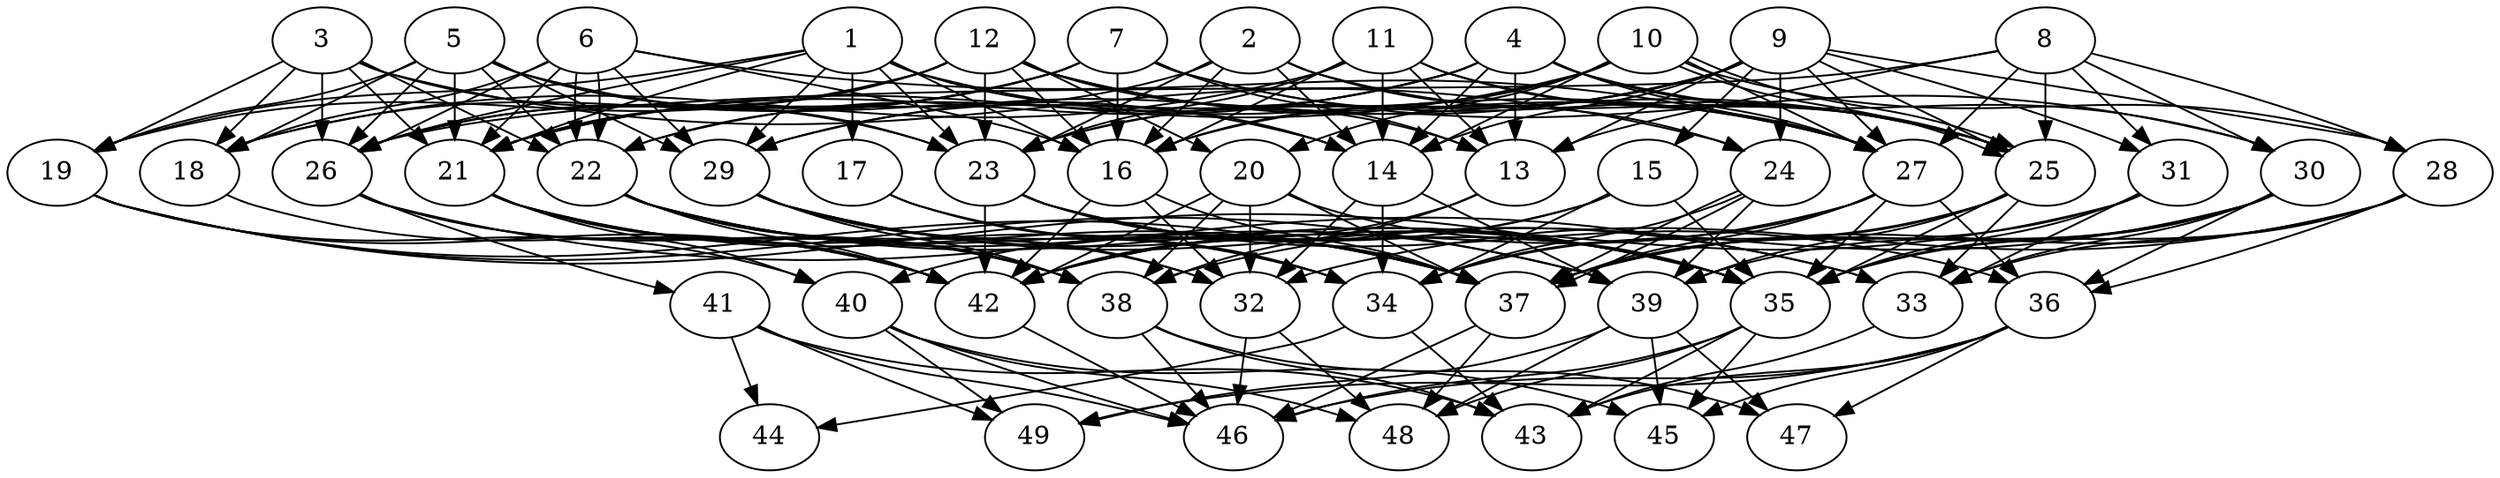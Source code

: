// DAG (tier=3-complex, mode=compute, n=49, ccr=0.494, fat=0.706, density=0.708, regular=0.228, jump=0.302, mindata=1048576, maxdata=16777216)
// DAG automatically generated by daggen at Sun Aug 24 16:33:34 2025
// /home/ermia/Project/Environments/daggen/bin/daggen --dot --ccr 0.494 --fat 0.706 --regular 0.228 --density 0.708 --jump 0.302 --mindata 1048576 --maxdata 16777216 -n 49 
digraph G {
  1 [size="128704041133955856", alpha="0.11", expect_size="64352020566977928"]
  1 -> 14 [size ="2117524103626752"]
  1 -> 16 [size ="2117524103626752"]
  1 -> 17 [size ="2117524103626752"]
  1 -> 19 [size ="2117524103626752"]
  1 -> 21 [size ="2117524103626752"]
  1 -> 23 [size ="2117524103626752"]
  1 -> 26 [size ="2117524103626752"]
  1 -> 27 [size ="2117524103626752"]
  1 -> 29 [size ="2117524103626752"]
  2 [size="1238105934508005376", alpha="0.15", expect_size="619052967254002688"]
  2 -> 14 [size ="681895314587648"]
  2 -> 16 [size ="681895314587648"]
  2 -> 22 [size ="681895314587648"]
  2 -> 23 [size ="681895314587648"]
  2 -> 24 [size ="681895314587648"]
  2 -> 25 [size ="681895314587648"]
  3 [size="1565809896320925696", alpha="0.01", expect_size="782904948160462848"]
  3 -> 18 [size ="10787380789248"]
  3 -> 19 [size ="10787380789248"]
  3 -> 21 [size ="10787380789248"]
  3 -> 22 [size ="10787380789248"]
  3 -> 23 [size ="10787380789248"]
  3 -> 24 [size ="10787380789248"]
  3 -> 26 [size ="10787380789248"]
  4 [size="197085828449727232", alpha="0.07", expect_size="98542914224863616"]
  4 -> 13 [size ="93523927891968"]
  4 -> 14 [size ="93523927891968"]
  4 -> 21 [size ="93523927891968"]
  4 -> 22 [size ="93523927891968"]
  4 -> 25 [size ="93523927891968"]
  4 -> 27 [size ="93523927891968"]
  4 -> 29 [size ="93523927891968"]
  4 -> 30 [size ="93523927891968"]
  5 [size="37818568860395672", alpha="0.15", expect_size="18909284430197836"]
  5 -> 14 [size ="1524523480383488"]
  5 -> 18 [size ="1524523480383488"]
  5 -> 19 [size ="1524523480383488"]
  5 -> 21 [size ="1524523480383488"]
  5 -> 22 [size ="1524523480383488"]
  5 -> 23 [size ="1524523480383488"]
  5 -> 26 [size ="1524523480383488"]
  5 -> 29 [size ="1524523480383488"]
  6 [size="628858442012045824", alpha="0.01", expect_size="314429221006022912"]
  6 -> 16 [size ="278507187863552"]
  6 -> 18 [size ="278507187863552"]
  6 -> 21 [size ="278507187863552"]
  6 -> 22 [size ="278507187863552"]
  6 -> 22 [size ="278507187863552"]
  6 -> 26 [size ="278507187863552"]
  6 -> 27 [size ="278507187863552"]
  6 -> 29 [size ="278507187863552"]
  7 [size="37117655411107104", alpha="0.09", expect_size="18558827705553552"]
  7 -> 13 [size ="35979083644928"]
  7 -> 16 [size ="35979083644928"]
  7 -> 18 [size ="35979083644928"]
  7 -> 21 [size ="35979083644928"]
  7 -> 25 [size ="35979083644928"]
  7 -> 26 [size ="35979083644928"]
  7 -> 30 [size ="35979083644928"]
  8 [size="4461016838007343284224", alpha="0.19", expect_size="2230508419003671642112"]
  8 -> 13 [size ="2167933195255808"]
  8 -> 25 [size ="2167933195255808"]
  8 -> 26 [size ="2167933195255808"]
  8 -> 27 [size ="2167933195255808"]
  8 -> 28 [size ="2167933195255808"]
  8 -> 30 [size ="2167933195255808"]
  8 -> 31 [size ="2167933195255808"]
  9 [size="103523659129779904", alpha="0.10", expect_size="51761829564889952"]
  9 -> 13 [size ="2155006417436672"]
  9 -> 14 [size ="2155006417436672"]
  9 -> 15 [size ="2155006417436672"]
  9 -> 16 [size ="2155006417436672"]
  9 -> 23 [size ="2155006417436672"]
  9 -> 24 [size ="2155006417436672"]
  9 -> 25 [size ="2155006417436672"]
  9 -> 27 [size ="2155006417436672"]
  9 -> 28 [size ="2155006417436672"]
  9 -> 29 [size ="2155006417436672"]
  9 -> 31 [size ="2155006417436672"]
  10 [size="8194643819847123", alpha="0.06", expect_size="4097321909923561"]
  10 -> 14 [size ="227963517796352"]
  10 -> 16 [size ="227963517796352"]
  10 -> 20 [size ="227963517796352"]
  10 -> 21 [size ="227963517796352"]
  10 -> 23 [size ="227963517796352"]
  10 -> 25 [size ="227963517796352"]
  10 -> 25 [size ="227963517796352"]
  10 -> 27 [size ="227963517796352"]
  10 -> 28 [size ="227963517796352"]
  11 [size="212229241887376096", alpha="0.09", expect_size="106114620943688048"]
  11 -> 13 [size ="283556727226368"]
  11 -> 14 [size ="283556727226368"]
  11 -> 16 [size ="283556727226368"]
  11 -> 18 [size ="283556727226368"]
  11 -> 23 [size ="283556727226368"]
  11 -> 25 [size ="283556727226368"]
  11 -> 27 [size ="283556727226368"]
  12 [size="3280891710471608991744", alpha="0.14", expect_size="1640445855235804495872"]
  12 -> 13 [size ="1766381812973568"]
  12 -> 16 [size ="1766381812973568"]
  12 -> 19 [size ="1766381812973568"]
  12 -> 20 [size ="1766381812973568"]
  12 -> 21 [size ="1766381812973568"]
  12 -> 23 [size ="1766381812973568"]
  12 -> 25 [size ="1766381812973568"]
  12 -> 26 [size ="1766381812973568"]
  12 -> 27 [size ="1766381812973568"]
  13 [size="263545648959414656", alpha="0.10", expect_size="131772824479707328"]
  13 -> 38 [size ="116584739766272"]
  13 -> 42 [size ="116584739766272"]
  14 [size="842122407879798423552", alpha="0.12", expect_size="421061203939899211776"]
  14 -> 32 [size ="713411549724672"]
  14 -> 34 [size ="713411549724672"]
  14 -> 39 [size ="713411549724672"]
  15 [size="7096421371940198", alpha="0.06", expect_size="3548210685970099"]
  15 -> 34 [size ="329570154708992"]
  15 -> 35 [size ="329570154708992"]
  15 -> 40 [size ="329570154708992"]
  15 -> 42 [size ="329570154708992"]
  16 [size="14366682021055842", alpha="0.05", expect_size="7183341010527921"]
  16 -> 32 [size ="232357470666752"]
  16 -> 37 [size ="232357470666752"]
  16 -> 42 [size ="232357470666752"]
  17 [size="1594985734790447104000", alpha="0.19", expect_size="797492867395223552000"]
  17 -> 34 [size ="1092096937164800"]
  17 -> 37 [size ="1092096937164800"]
  18 [size="678865609038070656", alpha="0.12", expect_size="339432804519035328"]
  18 -> 42 [size ="239744034275328"]
  19 [size="34691907514793984000", alpha="0.00", expect_size="17345953757396992000"]
  19 -> 35 [size ="85095926988800"]
  19 -> 37 [size ="85095926988800"]
  19 -> 39 [size ="85095926988800"]
  19 -> 40 [size ="85095926988800"]
  19 -> 42 [size ="85095926988800"]
  20 [size="30784593423779688", alpha="0.13", expect_size="15392296711889844"]
  20 -> 32 [size ="546848959889408"]
  20 -> 35 [size ="546848959889408"]
  20 -> 37 [size ="546848959889408"]
  20 -> 38 [size ="546848959889408"]
  20 -> 42 [size ="546848959889408"]
  21 [size="766696238748132864", alpha="0.04", expect_size="383348119374066432"]
  21 -> 34 [size ="995736367923200"]
  21 -> 37 [size ="995736367923200"]
  21 -> 38 [size ="995736367923200"]
  21 -> 40 [size ="995736367923200"]
  21 -> 42 [size ="995736367923200"]
  22 [size="273282380789893248", alpha="0.11", expect_size="136641190394946624"]
  22 -> 32 [size ="137322486038528"]
  22 -> 35 [size ="137322486038528"]
  22 -> 37 [size ="137322486038528"]
  22 -> 38 [size ="137322486038528"]
  22 -> 39 [size ="137322486038528"]
  22 -> 42 [size ="137322486038528"]
  23 [size="4932561745979200512", alpha="0.04", expect_size="2466280872989600256"]
  23 -> 35 [size ="1876631006216192"]
  23 -> 36 [size ="1876631006216192"]
  23 -> 37 [size ="1876631006216192"]
  23 -> 42 [size ="1876631006216192"]
  24 [size="22685786115099692", alpha="0.10", expect_size="11342893057549846"]
  24 -> 34 [size ="1491904671776768"]
  24 -> 37 [size ="1491904671776768"]
  24 -> 37 [size ="1491904671776768"]
  24 -> 39 [size ="1491904671776768"]
  25 [size="34836585139557852", alpha="0.04", expect_size="17418292569778926"]
  25 -> 33 [size ="1891717414387712"]
  25 -> 34 [size ="1891717414387712"]
  25 -> 35 [size ="1891717414387712"]
  25 -> 37 [size ="1891717414387712"]
  25 -> 39 [size ="1891717414387712"]
  26 [size="53293212499968000000", alpha="0.06", expect_size="26646606249984000000"]
  26 -> 33 [size ="113293393920000"]
  26 -> 38 [size ="113293393920000"]
  26 -> 41 [size ="113293393920000"]
  26 -> 42 [size ="113293393920000"]
  27 [size="451962375649745856", alpha="0.14", expect_size="225981187824872928"]
  27 -> 34 [size ="184674064269312"]
  27 -> 35 [size ="184674064269312"]
  27 -> 36 [size ="184674064269312"]
  27 -> 37 [size ="184674064269312"]
  27 -> 42 [size ="184674064269312"]
  28 [size="566358611064239104", alpha="0.07", expect_size="283179305532119552"]
  28 -> 32 [size ="1175366194429952"]
  28 -> 33 [size ="1175366194429952"]
  28 -> 35 [size ="1175366194429952"]
  28 -> 36 [size ="1175366194429952"]
  28 -> 37 [size ="1175366194429952"]
  29 [size="4373441524863127", alpha="0.08", expect_size="2186720762431563"]
  29 -> 32 [size ="131148470550528"]
  29 -> 33 [size ="131148470550528"]
  29 -> 34 [size ="131148470550528"]
  29 -> 35 [size ="131148470550528"]
  29 -> 38 [size ="131148470550528"]
  30 [size="24517595595089641472", alpha="0.01", expect_size="12258797797544820736"]
  30 -> 33 [size ="67516290301952"]
  30 -> 35 [size ="67516290301952"]
  30 -> 36 [size ="67516290301952"]
  30 -> 37 [size ="67516290301952"]
  30 -> 38 [size ="67516290301952"]
  30 -> 39 [size ="67516290301952"]
  31 [size="193536007064736608", alpha="0.19", expect_size="96768003532368304"]
  31 -> 33 [size ="86006753656832"]
  31 -> 35 [size ="86006753656832"]
  31 -> 37 [size ="86006753656832"]
  31 -> 42 [size ="86006753656832"]
  32 [size="4006461944209178624", alpha="0.17", expect_size="2003230972104589312"]
  32 -> 46 [size ="1903324563505152"]
  32 -> 48 [size ="1903324563505152"]
  33 [size="4196307576931796992", alpha="0.00", expect_size="2098153788465898496"]
  33 -> 43 [size ="1591974725419008"]
  34 [size="34126308806595680", alpha="0.15", expect_size="17063154403297840"]
  34 -> 43 [size ="644162625994752"]
  34 -> 44 [size ="644162625994752"]
  35 [size="2077853796496823296", alpha="0.07", expect_size="1038926898248411648"]
  35 -> 43 [size ="1001594166444032"]
  35 -> 45 [size ="1001594166444032"]
  35 -> 46 [size ="1001594166444032"]
  35 -> 48 [size ="1001594166444032"]
  36 [size="2719487911145554944", alpha="0.18", expect_size="1359743955572777472"]
  36 -> 43 [size ="1127603700236288"]
  36 -> 45 [size ="1127603700236288"]
  36 -> 46 [size ="1127603700236288"]
  36 -> 47 [size ="1127603700236288"]
  36 -> 49 [size ="1127603700236288"]
  37 [size="151946904290968736", alpha="0.07", expect_size="75973452145484368"]
  37 -> 46 [size ="169567456329728"]
  37 -> 48 [size ="169567456329728"]
  38 [size="785892997418421583872", alpha="0.13", expect_size="392946498709210791936"]
  38 -> 43 [size ="681290395287552"]
  38 -> 46 [size ="681290395287552"]
  38 -> 47 [size ="681290395287552"]
  39 [size="87075731468655344", alpha="0.18", expect_size="43537865734327672"]
  39 -> 45 [size ="2158234488012800"]
  39 -> 47 [size ="2158234488012800"]
  39 -> 48 [size ="2158234488012800"]
  39 -> 49 [size ="2158234488012800"]
  40 [size="69117527938978640", alpha="0.01", expect_size="34558763969489320"]
  40 -> 45 [size ="164699924594688"]
  40 -> 46 [size ="164699924594688"]
  40 -> 48 [size ="164699924594688"]
  40 -> 49 [size ="164699924594688"]
  41 [size="86141710533925072", alpha="0.08", expect_size="43070855266962536"]
  41 -> 43 [size ="1753744878338048"]
  41 -> 44 [size ="1753744878338048"]
  41 -> 46 [size ="1753744878338048"]
  41 -> 49 [size ="1753744878338048"]
  42 [size="963451621742539776", alpha="0.04", expect_size="481725810871269888"]
  42 -> 46 [size ="722257815011328"]
  43 [size="574956074241330", alpha="0.14", expect_size="287478037120665"]
  44 [size="252328618049472036864", alpha="0.11", expect_size="126164309024736018432"]
  45 [size="1326030448474561024", alpha="0.19", expect_size="663015224237280512"]
  46 [size="23931250213958924", alpha="0.00", expect_size="11965625106979462"]
  47 [size="3018910300445402464256", alpha="0.01", expect_size="1509455150222701232128"]
  48 [size="405545893802375104", alpha="0.03", expect_size="202772946901187552"]
  49 [size="6700415732532152", alpha="0.18", expect_size="3350207866266076"]
}